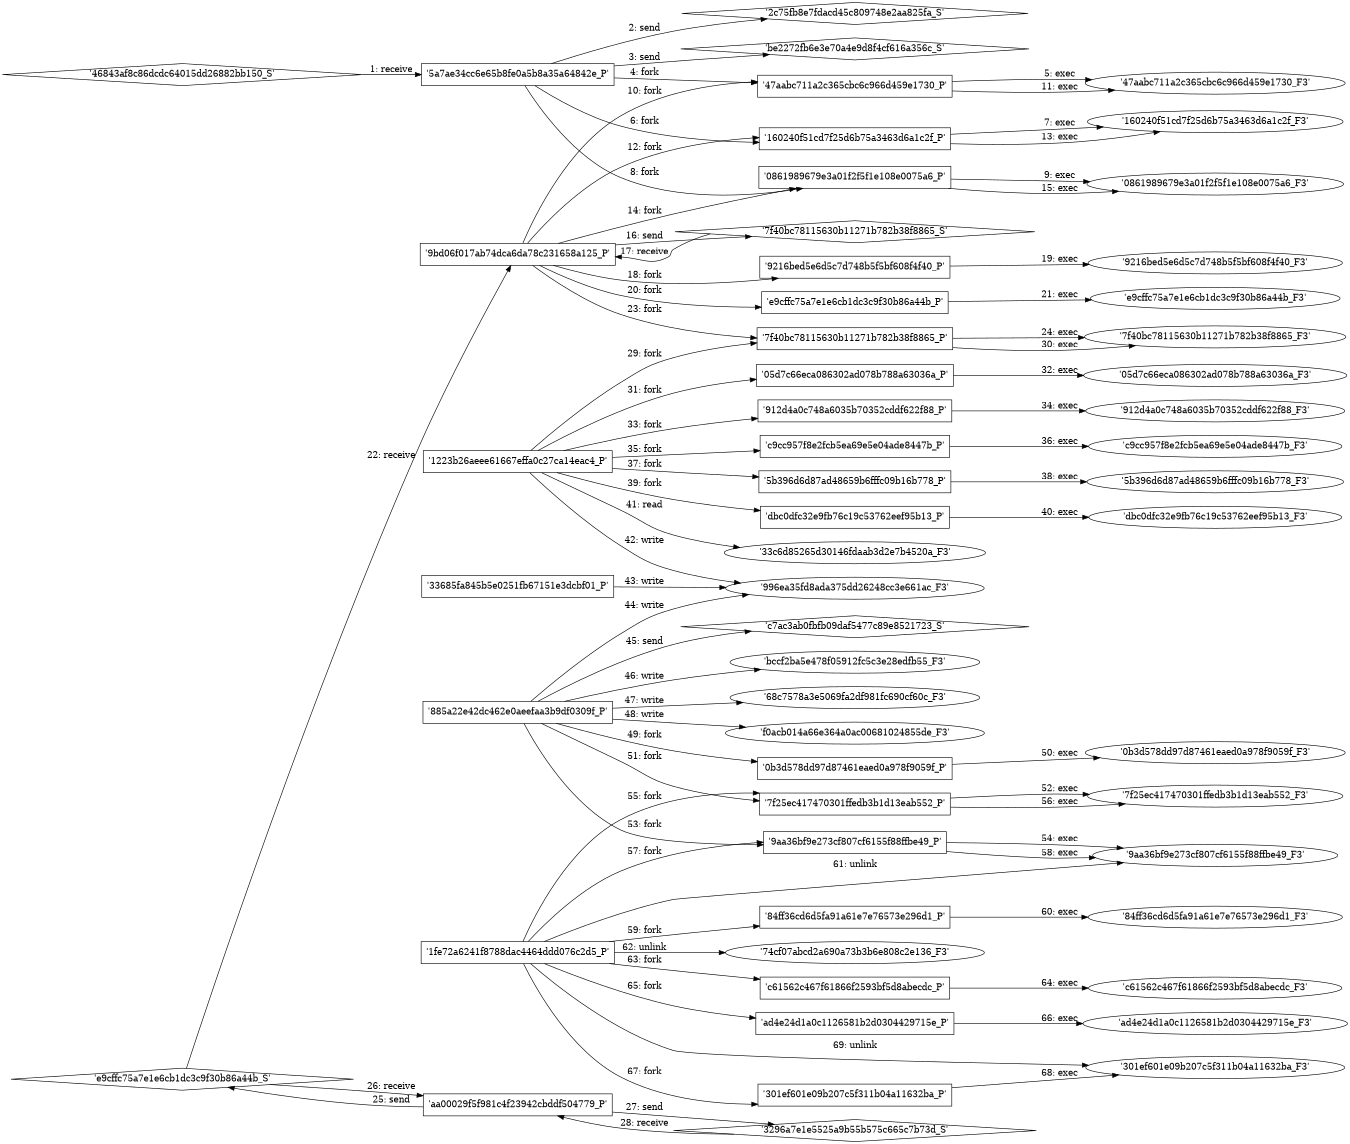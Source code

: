 digraph "D:\Learning\Paper\apt\基于CTI的攻击预警\Dataset\攻击图\ASGfromALLCTI\Threat actors attempt to capitalize on coronavirus outbreak.dot" {
rankdir="LR"
size="9"
fixedsize="false"
splines="true"
nodesep=0.3
ranksep=0
fontsize=10
overlap="scalexy"
engine= "neato"
	"'5a7ae34cc6e65b8fe0a5b8a35a64842e_P'" [node_type=Process shape=box]
	"'46843af8c86dcdc64015dd26882bb150_S'" [node_type=Socket shape=diamond]
	"'46843af8c86dcdc64015dd26882bb150_S'" -> "'5a7ae34cc6e65b8fe0a5b8a35a64842e_P'" [label="1: receive"]
	"'2c75fb8e7fdacd45c809748e2aa825fa_S'" [node_type=Socket shape=diamond]
	"'5a7ae34cc6e65b8fe0a5b8a35a64842e_P'" [node_type=Process shape=box]
	"'5a7ae34cc6e65b8fe0a5b8a35a64842e_P'" -> "'2c75fb8e7fdacd45c809748e2aa825fa_S'" [label="2: send"]
	"'be2272fb6e3e70a4e9d8f4cf616a356c_S'" [node_type=Socket shape=diamond]
	"'5a7ae34cc6e65b8fe0a5b8a35a64842e_P'" [node_type=Process shape=box]
	"'5a7ae34cc6e65b8fe0a5b8a35a64842e_P'" -> "'be2272fb6e3e70a4e9d8f4cf616a356c_S'" [label="3: send"]
	"'5a7ae34cc6e65b8fe0a5b8a35a64842e_P'" [node_type=Process shape=box]
	"'47aabc711a2c365cbc6c966d459e1730_P'" [node_type=Process shape=box]
	"'5a7ae34cc6e65b8fe0a5b8a35a64842e_P'" -> "'47aabc711a2c365cbc6c966d459e1730_P'" [label="4: fork"]
	"'47aabc711a2c365cbc6c966d459e1730_P'" [node_type=Process shape=box]
	"'47aabc711a2c365cbc6c966d459e1730_F3'" [node_type=File shape=ellipse]
	"'47aabc711a2c365cbc6c966d459e1730_P'" -> "'47aabc711a2c365cbc6c966d459e1730_F3'" [label="5: exec"]
	"'5a7ae34cc6e65b8fe0a5b8a35a64842e_P'" [node_type=Process shape=box]
	"'160240f51cd7f25d6b75a3463d6a1c2f_P'" [node_type=Process shape=box]
	"'5a7ae34cc6e65b8fe0a5b8a35a64842e_P'" -> "'160240f51cd7f25d6b75a3463d6a1c2f_P'" [label="6: fork"]
	"'160240f51cd7f25d6b75a3463d6a1c2f_P'" [node_type=Process shape=box]
	"'160240f51cd7f25d6b75a3463d6a1c2f_F3'" [node_type=File shape=ellipse]
	"'160240f51cd7f25d6b75a3463d6a1c2f_P'" -> "'160240f51cd7f25d6b75a3463d6a1c2f_F3'" [label="7: exec"]
	"'5a7ae34cc6e65b8fe0a5b8a35a64842e_P'" [node_type=Process shape=box]
	"'0861989679e3a01f2f5f1e108e0075a6_P'" [node_type=Process shape=box]
	"'5a7ae34cc6e65b8fe0a5b8a35a64842e_P'" -> "'0861989679e3a01f2f5f1e108e0075a6_P'" [label="8: fork"]
	"'0861989679e3a01f2f5f1e108e0075a6_P'" [node_type=Process shape=box]
	"'0861989679e3a01f2f5f1e108e0075a6_F3'" [node_type=File shape=ellipse]
	"'0861989679e3a01f2f5f1e108e0075a6_P'" -> "'0861989679e3a01f2f5f1e108e0075a6_F3'" [label="9: exec"]
	"'9bd06f017ab74dca6da78c231658a125_P'" [node_type=Process shape=box]
	"'47aabc711a2c365cbc6c966d459e1730_P'" [node_type=Process shape=box]
	"'9bd06f017ab74dca6da78c231658a125_P'" -> "'47aabc711a2c365cbc6c966d459e1730_P'" [label="10: fork"]
	"'47aabc711a2c365cbc6c966d459e1730_P'" [node_type=Process shape=box]
	"'47aabc711a2c365cbc6c966d459e1730_F3'" [node_type=File shape=ellipse]
	"'47aabc711a2c365cbc6c966d459e1730_P'" -> "'47aabc711a2c365cbc6c966d459e1730_F3'" [label="11: exec"]
	"'9bd06f017ab74dca6da78c231658a125_P'" [node_type=Process shape=box]
	"'160240f51cd7f25d6b75a3463d6a1c2f_P'" [node_type=Process shape=box]
	"'9bd06f017ab74dca6da78c231658a125_P'" -> "'160240f51cd7f25d6b75a3463d6a1c2f_P'" [label="12: fork"]
	"'160240f51cd7f25d6b75a3463d6a1c2f_P'" [node_type=Process shape=box]
	"'160240f51cd7f25d6b75a3463d6a1c2f_F3'" [node_type=File shape=ellipse]
	"'160240f51cd7f25d6b75a3463d6a1c2f_P'" -> "'160240f51cd7f25d6b75a3463d6a1c2f_F3'" [label="13: exec"]
	"'9bd06f017ab74dca6da78c231658a125_P'" [node_type=Process shape=box]
	"'0861989679e3a01f2f5f1e108e0075a6_P'" [node_type=Process shape=box]
	"'9bd06f017ab74dca6da78c231658a125_P'" -> "'0861989679e3a01f2f5f1e108e0075a6_P'" [label="14: fork"]
	"'0861989679e3a01f2f5f1e108e0075a6_P'" [node_type=Process shape=box]
	"'0861989679e3a01f2f5f1e108e0075a6_F3'" [node_type=File shape=ellipse]
	"'0861989679e3a01f2f5f1e108e0075a6_P'" -> "'0861989679e3a01f2f5f1e108e0075a6_F3'" [label="15: exec"]
	"'7f40bc78115630b11271b782b38f8865_S'" [node_type=Socket shape=diamond]
	"'9bd06f017ab74dca6da78c231658a125_P'" [node_type=Process shape=box]
	"'9bd06f017ab74dca6da78c231658a125_P'" -> "'7f40bc78115630b11271b782b38f8865_S'" [label="16: send"]
	"'7f40bc78115630b11271b782b38f8865_S'" -> "'9bd06f017ab74dca6da78c231658a125_P'" [label="17: receive"]
	"'9bd06f017ab74dca6da78c231658a125_P'" [node_type=Process shape=box]
	"'9216bed5e6d5c7d748b5f5bf608f4f40_P'" [node_type=Process shape=box]
	"'9bd06f017ab74dca6da78c231658a125_P'" -> "'9216bed5e6d5c7d748b5f5bf608f4f40_P'" [label="18: fork"]
	"'9216bed5e6d5c7d748b5f5bf608f4f40_P'" [node_type=Process shape=box]
	"'9216bed5e6d5c7d748b5f5bf608f4f40_F3'" [node_type=File shape=ellipse]
	"'9216bed5e6d5c7d748b5f5bf608f4f40_P'" -> "'9216bed5e6d5c7d748b5f5bf608f4f40_F3'" [label="19: exec"]
	"'9bd06f017ab74dca6da78c231658a125_P'" [node_type=Process shape=box]
	"'e9cffc75a7e1e6cb1dc3c9f30b86a44b_P'" [node_type=Process shape=box]
	"'9bd06f017ab74dca6da78c231658a125_P'" -> "'e9cffc75a7e1e6cb1dc3c9f30b86a44b_P'" [label="20: fork"]
	"'e9cffc75a7e1e6cb1dc3c9f30b86a44b_P'" [node_type=Process shape=box]
	"'e9cffc75a7e1e6cb1dc3c9f30b86a44b_F3'" [node_type=File shape=ellipse]
	"'e9cffc75a7e1e6cb1dc3c9f30b86a44b_P'" -> "'e9cffc75a7e1e6cb1dc3c9f30b86a44b_F3'" [label="21: exec"]
	"'9bd06f017ab74dca6da78c231658a125_P'" [node_type=Process shape=box]
	"'e9cffc75a7e1e6cb1dc3c9f30b86a44b_S'" [node_type=Socket shape=diamond]
	"'e9cffc75a7e1e6cb1dc3c9f30b86a44b_S'" -> "'9bd06f017ab74dca6da78c231658a125_P'" [label="22: receive"]
	"'9bd06f017ab74dca6da78c231658a125_P'" [node_type=Process shape=box]
	"'7f40bc78115630b11271b782b38f8865_P'" [node_type=Process shape=box]
	"'9bd06f017ab74dca6da78c231658a125_P'" -> "'7f40bc78115630b11271b782b38f8865_P'" [label="23: fork"]
	"'7f40bc78115630b11271b782b38f8865_P'" [node_type=Process shape=box]
	"'7f40bc78115630b11271b782b38f8865_F3'" [node_type=File shape=ellipse]
	"'7f40bc78115630b11271b782b38f8865_P'" -> "'7f40bc78115630b11271b782b38f8865_F3'" [label="24: exec"]
	"'e9cffc75a7e1e6cb1dc3c9f30b86a44b_S'" [node_type=Socket shape=diamond]
	"'aa00029f5f981c4f23942cbddf504779_P'" [node_type=Process shape=box]
	"'aa00029f5f981c4f23942cbddf504779_P'" -> "'e9cffc75a7e1e6cb1dc3c9f30b86a44b_S'" [label="25: send"]
	"'e9cffc75a7e1e6cb1dc3c9f30b86a44b_S'" -> "'aa00029f5f981c4f23942cbddf504779_P'" [label="26: receive"]
	"'3296a7e1e5525a9b55b575c665c7b73d_S'" [node_type=Socket shape=diamond]
	"'aa00029f5f981c4f23942cbddf504779_P'" [node_type=Process shape=box]
	"'aa00029f5f981c4f23942cbddf504779_P'" -> "'3296a7e1e5525a9b55b575c665c7b73d_S'" [label="27: send"]
	"'3296a7e1e5525a9b55b575c665c7b73d_S'" -> "'aa00029f5f981c4f23942cbddf504779_P'" [label="28: receive"]
	"'1223b26aeee61667effa0c27ca14eac4_P'" [node_type=Process shape=box]
	"'7f40bc78115630b11271b782b38f8865_P'" [node_type=Process shape=box]
	"'1223b26aeee61667effa0c27ca14eac4_P'" -> "'7f40bc78115630b11271b782b38f8865_P'" [label="29: fork"]
	"'7f40bc78115630b11271b782b38f8865_P'" [node_type=Process shape=box]
	"'7f40bc78115630b11271b782b38f8865_F3'" [node_type=File shape=ellipse]
	"'7f40bc78115630b11271b782b38f8865_P'" -> "'7f40bc78115630b11271b782b38f8865_F3'" [label="30: exec"]
	"'1223b26aeee61667effa0c27ca14eac4_P'" [node_type=Process shape=box]
	"'05d7c66eca086302ad078b788a63036a_P'" [node_type=Process shape=box]
	"'1223b26aeee61667effa0c27ca14eac4_P'" -> "'05d7c66eca086302ad078b788a63036a_P'" [label="31: fork"]
	"'05d7c66eca086302ad078b788a63036a_P'" [node_type=Process shape=box]
	"'05d7c66eca086302ad078b788a63036a_F3'" [node_type=File shape=ellipse]
	"'05d7c66eca086302ad078b788a63036a_P'" -> "'05d7c66eca086302ad078b788a63036a_F3'" [label="32: exec"]
	"'1223b26aeee61667effa0c27ca14eac4_P'" [node_type=Process shape=box]
	"'912d4a0c748a6035b70352cddf622f88_P'" [node_type=Process shape=box]
	"'1223b26aeee61667effa0c27ca14eac4_P'" -> "'912d4a0c748a6035b70352cddf622f88_P'" [label="33: fork"]
	"'912d4a0c748a6035b70352cddf622f88_P'" [node_type=Process shape=box]
	"'912d4a0c748a6035b70352cddf622f88_F3'" [node_type=File shape=ellipse]
	"'912d4a0c748a6035b70352cddf622f88_P'" -> "'912d4a0c748a6035b70352cddf622f88_F3'" [label="34: exec"]
	"'1223b26aeee61667effa0c27ca14eac4_P'" [node_type=Process shape=box]
	"'c9cc957f8e2fcb5ea69e5e04ade8447b_P'" [node_type=Process shape=box]
	"'1223b26aeee61667effa0c27ca14eac4_P'" -> "'c9cc957f8e2fcb5ea69e5e04ade8447b_P'" [label="35: fork"]
	"'c9cc957f8e2fcb5ea69e5e04ade8447b_P'" [node_type=Process shape=box]
	"'c9cc957f8e2fcb5ea69e5e04ade8447b_F3'" [node_type=File shape=ellipse]
	"'c9cc957f8e2fcb5ea69e5e04ade8447b_P'" -> "'c9cc957f8e2fcb5ea69e5e04ade8447b_F3'" [label="36: exec"]
	"'1223b26aeee61667effa0c27ca14eac4_P'" [node_type=Process shape=box]
	"'5b396d6d87ad48659b6fffc09b16b778_P'" [node_type=Process shape=box]
	"'1223b26aeee61667effa0c27ca14eac4_P'" -> "'5b396d6d87ad48659b6fffc09b16b778_P'" [label="37: fork"]
	"'5b396d6d87ad48659b6fffc09b16b778_P'" [node_type=Process shape=box]
	"'5b396d6d87ad48659b6fffc09b16b778_F3'" [node_type=File shape=ellipse]
	"'5b396d6d87ad48659b6fffc09b16b778_P'" -> "'5b396d6d87ad48659b6fffc09b16b778_F3'" [label="38: exec"]
	"'1223b26aeee61667effa0c27ca14eac4_P'" [node_type=Process shape=box]
	"'dbc0dfc32e9fb76c19c53762eef95b13_P'" [node_type=Process shape=box]
	"'1223b26aeee61667effa0c27ca14eac4_P'" -> "'dbc0dfc32e9fb76c19c53762eef95b13_P'" [label="39: fork"]
	"'dbc0dfc32e9fb76c19c53762eef95b13_P'" [node_type=Process shape=box]
	"'dbc0dfc32e9fb76c19c53762eef95b13_F3'" [node_type=File shape=ellipse]
	"'dbc0dfc32e9fb76c19c53762eef95b13_P'" -> "'dbc0dfc32e9fb76c19c53762eef95b13_F3'" [label="40: exec"]
	"'33c6d85265d30146fdaab3d2e7b4520a_F3'" [node_type=file shape=ellipse]
	"'1223b26aeee61667effa0c27ca14eac4_P'" [node_type=Process shape=box]
	"'1223b26aeee61667effa0c27ca14eac4_P'" -> "'33c6d85265d30146fdaab3d2e7b4520a_F3'" [label="41: read"]
	"'996ea35fd8ada375dd26248cc3e661ac_F3'" [node_type=file shape=ellipse]
	"'1223b26aeee61667effa0c27ca14eac4_P'" [node_type=Process shape=box]
	"'1223b26aeee61667effa0c27ca14eac4_P'" -> "'996ea35fd8ada375dd26248cc3e661ac_F3'" [label="42: write"]
	"'996ea35fd8ada375dd26248cc3e661ac_F3'" [node_type=file shape=ellipse]
	"'33685fa845b5e0251fb67151e3dcbf01_P'" [node_type=Process shape=box]
	"'33685fa845b5e0251fb67151e3dcbf01_P'" -> "'996ea35fd8ada375dd26248cc3e661ac_F3'" [label="43: write"]
	"'996ea35fd8ada375dd26248cc3e661ac_F3'" [node_type=file shape=ellipse]
	"'885a22e42dc462e0aeefaa3b9df0309f_P'" [node_type=Process shape=box]
	"'885a22e42dc462e0aeefaa3b9df0309f_P'" -> "'996ea35fd8ada375dd26248cc3e661ac_F3'" [label="44: write"]
	"'c7ac3ab0fbfb09daf5477c89e8521723_S'" [node_type=Socket shape=diamond]
	"'885a22e42dc462e0aeefaa3b9df0309f_P'" [node_type=Process shape=box]
	"'885a22e42dc462e0aeefaa3b9df0309f_P'" -> "'c7ac3ab0fbfb09daf5477c89e8521723_S'" [label="45: send"]
	"'bccf2ba5e478f05912fc5c3e28edfb55_F3'" [node_type=file shape=ellipse]
	"'885a22e42dc462e0aeefaa3b9df0309f_P'" [node_type=Process shape=box]
	"'885a22e42dc462e0aeefaa3b9df0309f_P'" -> "'bccf2ba5e478f05912fc5c3e28edfb55_F3'" [label="46: write"]
	"'68c7578a3e5069fa2df981fc690cf60c_F3'" [node_type=file shape=ellipse]
	"'885a22e42dc462e0aeefaa3b9df0309f_P'" [node_type=Process shape=box]
	"'885a22e42dc462e0aeefaa3b9df0309f_P'" -> "'68c7578a3e5069fa2df981fc690cf60c_F3'" [label="47: write"]
	"'f0acb014a66e364a0ac00681024855de_F3'" [node_type=file shape=ellipse]
	"'885a22e42dc462e0aeefaa3b9df0309f_P'" [node_type=Process shape=box]
	"'885a22e42dc462e0aeefaa3b9df0309f_P'" -> "'f0acb014a66e364a0ac00681024855de_F3'" [label="48: write"]
	"'885a22e42dc462e0aeefaa3b9df0309f_P'" [node_type=Process shape=box]
	"'0b3d578dd97d87461eaed0a978f9059f_P'" [node_type=Process shape=box]
	"'885a22e42dc462e0aeefaa3b9df0309f_P'" -> "'0b3d578dd97d87461eaed0a978f9059f_P'" [label="49: fork"]
	"'0b3d578dd97d87461eaed0a978f9059f_P'" [node_type=Process shape=box]
	"'0b3d578dd97d87461eaed0a978f9059f_F3'" [node_type=File shape=ellipse]
	"'0b3d578dd97d87461eaed0a978f9059f_P'" -> "'0b3d578dd97d87461eaed0a978f9059f_F3'" [label="50: exec"]
	"'885a22e42dc462e0aeefaa3b9df0309f_P'" [node_type=Process shape=box]
	"'7f25ec417470301ffedb3b1d13eab552_P'" [node_type=Process shape=box]
	"'885a22e42dc462e0aeefaa3b9df0309f_P'" -> "'7f25ec417470301ffedb3b1d13eab552_P'" [label="51: fork"]
	"'7f25ec417470301ffedb3b1d13eab552_P'" [node_type=Process shape=box]
	"'7f25ec417470301ffedb3b1d13eab552_F3'" [node_type=File shape=ellipse]
	"'7f25ec417470301ffedb3b1d13eab552_P'" -> "'7f25ec417470301ffedb3b1d13eab552_F3'" [label="52: exec"]
	"'885a22e42dc462e0aeefaa3b9df0309f_P'" [node_type=Process shape=box]
	"'9aa36bf9e273cf807cf6155f88ffbe49_P'" [node_type=Process shape=box]
	"'885a22e42dc462e0aeefaa3b9df0309f_P'" -> "'9aa36bf9e273cf807cf6155f88ffbe49_P'" [label="53: fork"]
	"'9aa36bf9e273cf807cf6155f88ffbe49_P'" [node_type=Process shape=box]
	"'9aa36bf9e273cf807cf6155f88ffbe49_F3'" [node_type=File shape=ellipse]
	"'9aa36bf9e273cf807cf6155f88ffbe49_P'" -> "'9aa36bf9e273cf807cf6155f88ffbe49_F3'" [label="54: exec"]
	"'1fe72a6241f8788dac4464ddd076c2d5_P'" [node_type=Process shape=box]
	"'7f25ec417470301ffedb3b1d13eab552_P'" [node_type=Process shape=box]
	"'1fe72a6241f8788dac4464ddd076c2d5_P'" -> "'7f25ec417470301ffedb3b1d13eab552_P'" [label="55: fork"]
	"'7f25ec417470301ffedb3b1d13eab552_P'" [node_type=Process shape=box]
	"'7f25ec417470301ffedb3b1d13eab552_F3'" [node_type=File shape=ellipse]
	"'7f25ec417470301ffedb3b1d13eab552_P'" -> "'7f25ec417470301ffedb3b1d13eab552_F3'" [label="56: exec"]
	"'1fe72a6241f8788dac4464ddd076c2d5_P'" [node_type=Process shape=box]
	"'9aa36bf9e273cf807cf6155f88ffbe49_P'" [node_type=Process shape=box]
	"'1fe72a6241f8788dac4464ddd076c2d5_P'" -> "'9aa36bf9e273cf807cf6155f88ffbe49_P'" [label="57: fork"]
	"'9aa36bf9e273cf807cf6155f88ffbe49_P'" [node_type=Process shape=box]
	"'9aa36bf9e273cf807cf6155f88ffbe49_F3'" [node_type=File shape=ellipse]
	"'9aa36bf9e273cf807cf6155f88ffbe49_P'" -> "'9aa36bf9e273cf807cf6155f88ffbe49_F3'" [label="58: exec"]
	"'1fe72a6241f8788dac4464ddd076c2d5_P'" [node_type=Process shape=box]
	"'84ff36cd6d5fa91a61e7e76573e296d1_P'" [node_type=Process shape=box]
	"'1fe72a6241f8788dac4464ddd076c2d5_P'" -> "'84ff36cd6d5fa91a61e7e76573e296d1_P'" [label="59: fork"]
	"'84ff36cd6d5fa91a61e7e76573e296d1_P'" [node_type=Process shape=box]
	"'84ff36cd6d5fa91a61e7e76573e296d1_F3'" [node_type=File shape=ellipse]
	"'84ff36cd6d5fa91a61e7e76573e296d1_P'" -> "'84ff36cd6d5fa91a61e7e76573e296d1_F3'" [label="60: exec"]
	"'9aa36bf9e273cf807cf6155f88ffbe49_F3'" [node_type=file shape=ellipse]
	"'1fe72a6241f8788dac4464ddd076c2d5_P'" [node_type=Process shape=box]
	"'1fe72a6241f8788dac4464ddd076c2d5_P'" -> "'9aa36bf9e273cf807cf6155f88ffbe49_F3'" [label="61: unlink"]
	"'74cf07abcd2a690a73b3b6e808c2e136_F3'" [node_type=file shape=ellipse]
	"'1fe72a6241f8788dac4464ddd076c2d5_P'" [node_type=Process shape=box]
	"'1fe72a6241f8788dac4464ddd076c2d5_P'" -> "'74cf07abcd2a690a73b3b6e808c2e136_F3'" [label="62: unlink"]
	"'1fe72a6241f8788dac4464ddd076c2d5_P'" [node_type=Process shape=box]
	"'c61562c467f61866f2593bf5d8abecdc_P'" [node_type=Process shape=box]
	"'1fe72a6241f8788dac4464ddd076c2d5_P'" -> "'c61562c467f61866f2593bf5d8abecdc_P'" [label="63: fork"]
	"'c61562c467f61866f2593bf5d8abecdc_P'" [node_type=Process shape=box]
	"'c61562c467f61866f2593bf5d8abecdc_F3'" [node_type=File shape=ellipse]
	"'c61562c467f61866f2593bf5d8abecdc_P'" -> "'c61562c467f61866f2593bf5d8abecdc_F3'" [label="64: exec"]
	"'1fe72a6241f8788dac4464ddd076c2d5_P'" [node_type=Process shape=box]
	"'ad4e24d1a0c1126581b2d0304429715e_P'" [node_type=Process shape=box]
	"'1fe72a6241f8788dac4464ddd076c2d5_P'" -> "'ad4e24d1a0c1126581b2d0304429715e_P'" [label="65: fork"]
	"'ad4e24d1a0c1126581b2d0304429715e_P'" [node_type=Process shape=box]
	"'ad4e24d1a0c1126581b2d0304429715e_F3'" [node_type=File shape=ellipse]
	"'ad4e24d1a0c1126581b2d0304429715e_P'" -> "'ad4e24d1a0c1126581b2d0304429715e_F3'" [label="66: exec"]
	"'1fe72a6241f8788dac4464ddd076c2d5_P'" [node_type=Process shape=box]
	"'301ef601e09b207c5f311b04a11632ba_P'" [node_type=Process shape=box]
	"'1fe72a6241f8788dac4464ddd076c2d5_P'" -> "'301ef601e09b207c5f311b04a11632ba_P'" [label="67: fork"]
	"'301ef601e09b207c5f311b04a11632ba_P'" [node_type=Process shape=box]
	"'301ef601e09b207c5f311b04a11632ba_F3'" [node_type=File shape=ellipse]
	"'301ef601e09b207c5f311b04a11632ba_P'" -> "'301ef601e09b207c5f311b04a11632ba_F3'" [label="68: exec"]
	"'301ef601e09b207c5f311b04a11632ba_F3'" [node_type=file shape=ellipse]
	"'1fe72a6241f8788dac4464ddd076c2d5_P'" [node_type=Process shape=box]
	"'1fe72a6241f8788dac4464ddd076c2d5_P'" -> "'301ef601e09b207c5f311b04a11632ba_F3'" [label="69: unlink"]
}
